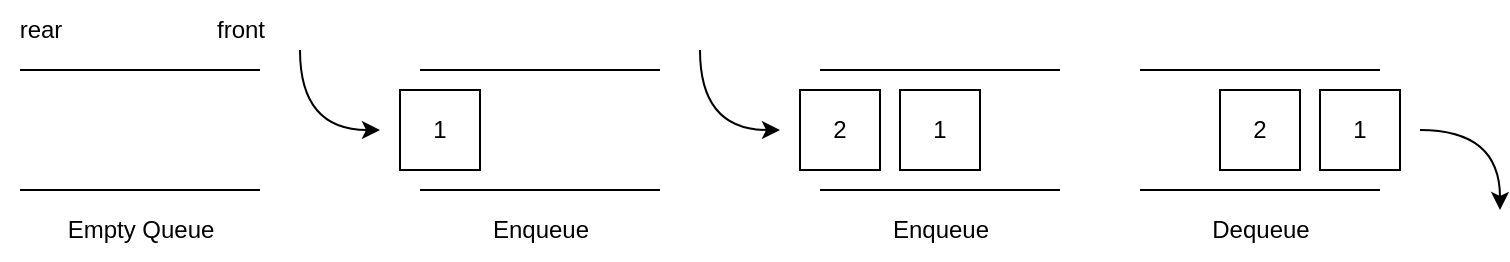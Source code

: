 <mxfile>
    <diagram id="8InU8iTmsIeAnRAGdrkX" name="Page-1">
        <mxGraphModel dx="1017" dy="437" grid="1" gridSize="10" guides="1" tooltips="1" connect="1" arrows="1" fold="1" page="1" pageScale="1" pageWidth="850" pageHeight="1100" math="0" shadow="0">
            <root>
                <mxCell id="0"/>
                <mxCell id="1" parent="0"/>
                <mxCell id="2" value="" style="endArrow=none;html=1;" edge="1" parent="1">
                    <mxGeometry width="50" height="50" relative="1" as="geometry">
                        <mxPoint x="40" y="190" as="sourcePoint"/>
                        <mxPoint x="160" y="190" as="targetPoint"/>
                    </mxGeometry>
                </mxCell>
                <mxCell id="3" value="" style="endArrow=none;html=1;" edge="1" parent="1">
                    <mxGeometry width="50" height="50" relative="1" as="geometry">
                        <mxPoint x="40" y="250" as="sourcePoint"/>
                        <mxPoint x="160" y="250" as="targetPoint"/>
                    </mxGeometry>
                </mxCell>
                <mxCell id="4" value="Empty Queue" style="text;html=1;align=center;verticalAlign=middle;resizable=0;points=[];autosize=1;strokeColor=none;fillColor=none;" vertex="1" parent="1">
                    <mxGeometry x="50" y="255" width="100" height="30" as="geometry"/>
                </mxCell>
                <mxCell id="5" value="" style="endArrow=none;html=1;" edge="1" parent="1">
                    <mxGeometry width="50" height="50" relative="1" as="geometry">
                        <mxPoint x="240" y="190" as="sourcePoint"/>
                        <mxPoint x="360" y="190" as="targetPoint"/>
                    </mxGeometry>
                </mxCell>
                <mxCell id="6" value="" style="endArrow=none;html=1;" edge="1" parent="1">
                    <mxGeometry width="50" height="50" relative="1" as="geometry">
                        <mxPoint x="240" y="250" as="sourcePoint"/>
                        <mxPoint x="360" y="250" as="targetPoint"/>
                    </mxGeometry>
                </mxCell>
                <mxCell id="7" value="Enqueue" style="text;html=1;align=center;verticalAlign=middle;resizable=0;points=[];autosize=1;strokeColor=none;fillColor=none;" vertex="1" parent="1">
                    <mxGeometry x="265" y="255" width="70" height="30" as="geometry"/>
                </mxCell>
                <mxCell id="8" value="" style="endArrow=none;html=1;" edge="1" parent="1">
                    <mxGeometry width="50" height="50" relative="1" as="geometry">
                        <mxPoint x="440" y="190" as="sourcePoint"/>
                        <mxPoint x="560" y="190" as="targetPoint"/>
                    </mxGeometry>
                </mxCell>
                <mxCell id="9" value="" style="endArrow=none;html=1;" edge="1" parent="1">
                    <mxGeometry width="50" height="50" relative="1" as="geometry">
                        <mxPoint x="440" y="250" as="sourcePoint"/>
                        <mxPoint x="560" y="250" as="targetPoint"/>
                    </mxGeometry>
                </mxCell>
                <mxCell id="10" value="Enqueue" style="text;html=1;align=center;verticalAlign=middle;resizable=0;points=[];autosize=1;strokeColor=none;fillColor=none;" vertex="1" parent="1">
                    <mxGeometry x="465" y="255" width="70" height="30" as="geometry"/>
                </mxCell>
                <mxCell id="11" value="" style="endArrow=none;html=1;" edge="1" parent="1">
                    <mxGeometry width="50" height="50" relative="1" as="geometry">
                        <mxPoint x="600" y="190" as="sourcePoint"/>
                        <mxPoint x="720" y="190" as="targetPoint"/>
                    </mxGeometry>
                </mxCell>
                <mxCell id="12" value="" style="endArrow=none;html=1;" edge="1" parent="1">
                    <mxGeometry width="50" height="50" relative="1" as="geometry">
                        <mxPoint x="600" y="250" as="sourcePoint"/>
                        <mxPoint x="720" y="250" as="targetPoint"/>
                    </mxGeometry>
                </mxCell>
                <mxCell id="13" value="Dequeue" style="text;html=1;align=center;verticalAlign=middle;resizable=0;points=[];autosize=1;strokeColor=none;fillColor=none;" vertex="1" parent="1">
                    <mxGeometry x="625" y="255" width="70" height="30" as="geometry"/>
                </mxCell>
                <mxCell id="14" value="1" style="rounded=0;whiteSpace=wrap;html=1;" vertex="1" parent="1">
                    <mxGeometry x="230" y="200" width="40" height="40" as="geometry"/>
                </mxCell>
                <mxCell id="17" value="" style="curved=1;endArrow=classic;html=1;" edge="1" parent="1">
                    <mxGeometry width="50" height="50" relative="1" as="geometry">
                        <mxPoint x="180" y="180" as="sourcePoint"/>
                        <mxPoint x="220" y="220" as="targetPoint"/>
                        <Array as="points">
                            <mxPoint x="180" y="220"/>
                        </Array>
                    </mxGeometry>
                </mxCell>
                <mxCell id="18" value="1" style="rounded=0;whiteSpace=wrap;html=1;" vertex="1" parent="1">
                    <mxGeometry x="480" y="200" width="40" height="40" as="geometry"/>
                </mxCell>
                <mxCell id="19" value="2" style="rounded=0;whiteSpace=wrap;html=1;" vertex="1" parent="1">
                    <mxGeometry x="430" y="200" width="40" height="40" as="geometry"/>
                </mxCell>
                <mxCell id="20" value="" style="curved=1;endArrow=classic;html=1;" edge="1" parent="1">
                    <mxGeometry width="50" height="50" relative="1" as="geometry">
                        <mxPoint x="380" y="180" as="sourcePoint"/>
                        <mxPoint x="420" y="220" as="targetPoint"/>
                        <Array as="points">
                            <mxPoint x="380" y="220"/>
                        </Array>
                    </mxGeometry>
                </mxCell>
                <mxCell id="21" value="2" style="rounded=0;whiteSpace=wrap;html=1;" vertex="1" parent="1">
                    <mxGeometry x="640" y="200" width="40" height="40" as="geometry"/>
                </mxCell>
                <mxCell id="22" value="1" style="rounded=0;whiteSpace=wrap;html=1;" vertex="1" parent="1">
                    <mxGeometry x="690" y="200" width="40" height="40" as="geometry"/>
                </mxCell>
                <mxCell id="23" value="" style="curved=1;endArrow=classic;html=1;" edge="1" parent="1">
                    <mxGeometry width="50" height="50" relative="1" as="geometry">
                        <mxPoint x="740" y="220" as="sourcePoint"/>
                        <mxPoint x="780" y="260" as="targetPoint"/>
                        <Array as="points">
                            <mxPoint x="780" y="220"/>
                        </Array>
                    </mxGeometry>
                </mxCell>
                <mxCell id="24" value="rear" style="text;html=1;align=center;verticalAlign=middle;resizable=0;points=[];autosize=1;strokeColor=none;fillColor=none;" vertex="1" parent="1">
                    <mxGeometry x="30" y="155" width="40" height="30" as="geometry"/>
                </mxCell>
                <mxCell id="25" value="front" style="text;html=1;align=center;verticalAlign=middle;resizable=0;points=[];autosize=1;strokeColor=none;fillColor=none;" vertex="1" parent="1">
                    <mxGeometry x="125" y="155" width="50" height="30" as="geometry"/>
                </mxCell>
            </root>
        </mxGraphModel>
    </diagram>
</mxfile>